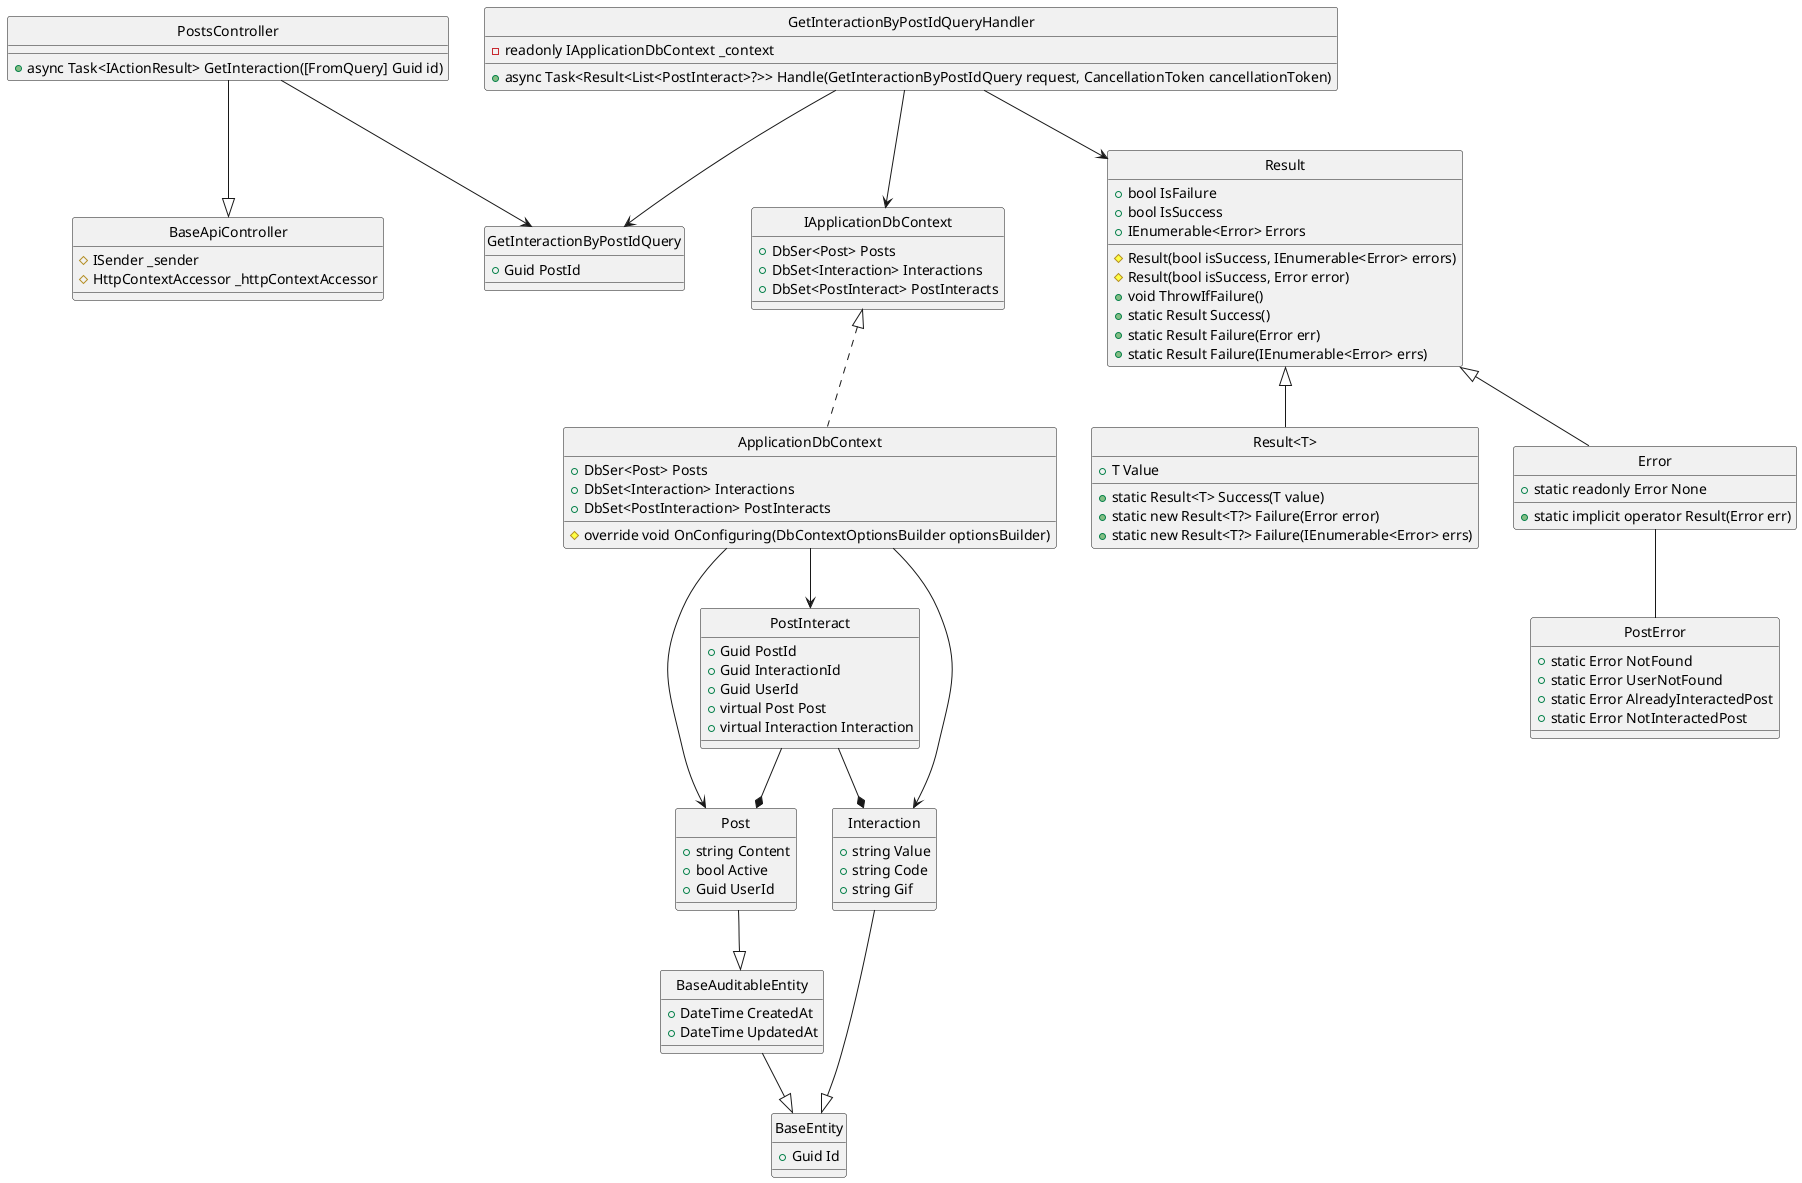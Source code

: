 @startuml 
hide circle

class BaseApiController {
    #ISender _sender
    #HttpContextAccessor _httpContextAccessor
}

class PostsController {
    +async Task<IActionResult> GetInteraction([FromQuery] Guid id)
}

class GetInteractionByPostIdQuery {
    +Guid PostId
}

class GetInteractionByPostIdQueryHandler {
    -readonly IApplicationDbContext _context
    +async Task<Result<List<PostInteract>?>> Handle(GetInteractionByPostIdQuery request, CancellationToken cancellationToken)
}

class IApplicationDbContext {
    +DbSer<Post> Posts
    +DbSet<Interaction> Interactions
    +DbSet<PostInteract> PostInteracts
}

class ApplicationDbContext {
    +DbSer<Post> Posts
    +DbSet<Interaction> Interactions
    +DbSet<PostInteraction> PostInteracts
    #override void OnConfiguring(DbContextOptionsBuilder optionsBuilder)
}

class Result {
    +bool IsFailure
    +bool IsSuccess
    +IEnumerable<Error> Errors
    #Result(bool isSuccess, IEnumerable<Error> errors)
    #Result(bool isSuccess, Error error)
    +void ThrowIfFailure()
    +static Result Success()
    +static Result Failure(Error err)
    +static Result Failure(IEnumerable<Error> errs)
}

class "Result<T>" {
    +T Value
    +static Result<T> Success(T value)
    +static new Result<T?> Failure(Error error)
    +static new Result<T?> Failure(IEnumerable<Error> errs)
}

class Error {
    +static readonly Error None
    +static implicit operator Result(Error err)
}

class PostError {
    +static Error NotFound
    +static Error UserNotFound
    +static Error AlreadyInteractedPost
    +static Error NotInteractedPost
}

class BaseEntity {
    +Guid Id
}

class BaseAuditableEntity{
    +DateTime CreatedAt
    +DateTime UpdatedAt
}

class Post {
    +string Content
    +bool Active
    +Guid UserId
}

class Interaction {
    +string Value
    +string Code
    +string Gif
}

class PostInteract {
    +Guid PostId
    +Guid InteractionId
    +Guid UserId
    +virtual Post Post
    +virtual Interaction Interaction
}

PostsController --|> BaseApiController
PostsController --> GetInteractionByPostIdQuery
GetInteractionByPostIdQueryHandler --> GetInteractionByPostIdQuery
GetInteractionByPostIdQueryHandler --> Result
GetInteractionByPostIdQueryHandler --> IApplicationDbContext
IApplicationDbContext <|.. ApplicationDbContext
Result <|-- Error
Result <|-- "Result<T>"
Error -- PostError
ApplicationDbContext --> Post
ApplicationDbContext --> Interaction
ApplicationDbContext --> PostInteract
Interaction --|> BaseEntity
Post --|> BaseAuditableEntity
BaseAuditableEntity --|> BaseEntity
PostInteract --* Post
PostInteract --* Interaction
@enduml